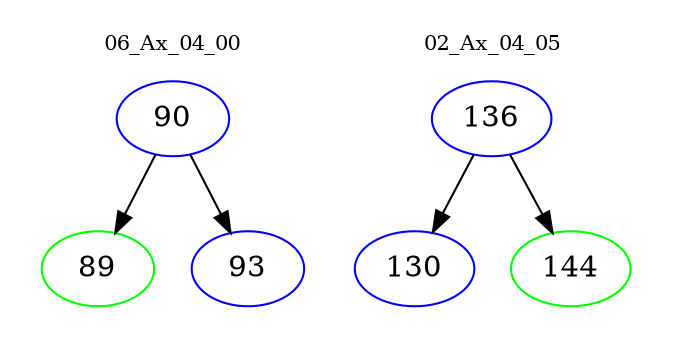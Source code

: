 digraph{
subgraph cluster_0 {
color = white
label = "06_Ax_04_00";
fontsize=10;
T0_90 [label="90", color="blue"]
T0_90 -> T0_89 [color="black"]
T0_89 [label="89", color="green"]
T0_90 -> T0_93 [color="black"]
T0_93 [label="93", color="blue"]
}
subgraph cluster_1 {
color = white
label = "02_Ax_04_05";
fontsize=10;
T1_136 [label="136", color="blue"]
T1_136 -> T1_130 [color="black"]
T1_130 [label="130", color="blue"]
T1_136 -> T1_144 [color="black"]
T1_144 [label="144", color="green"]
}
}
